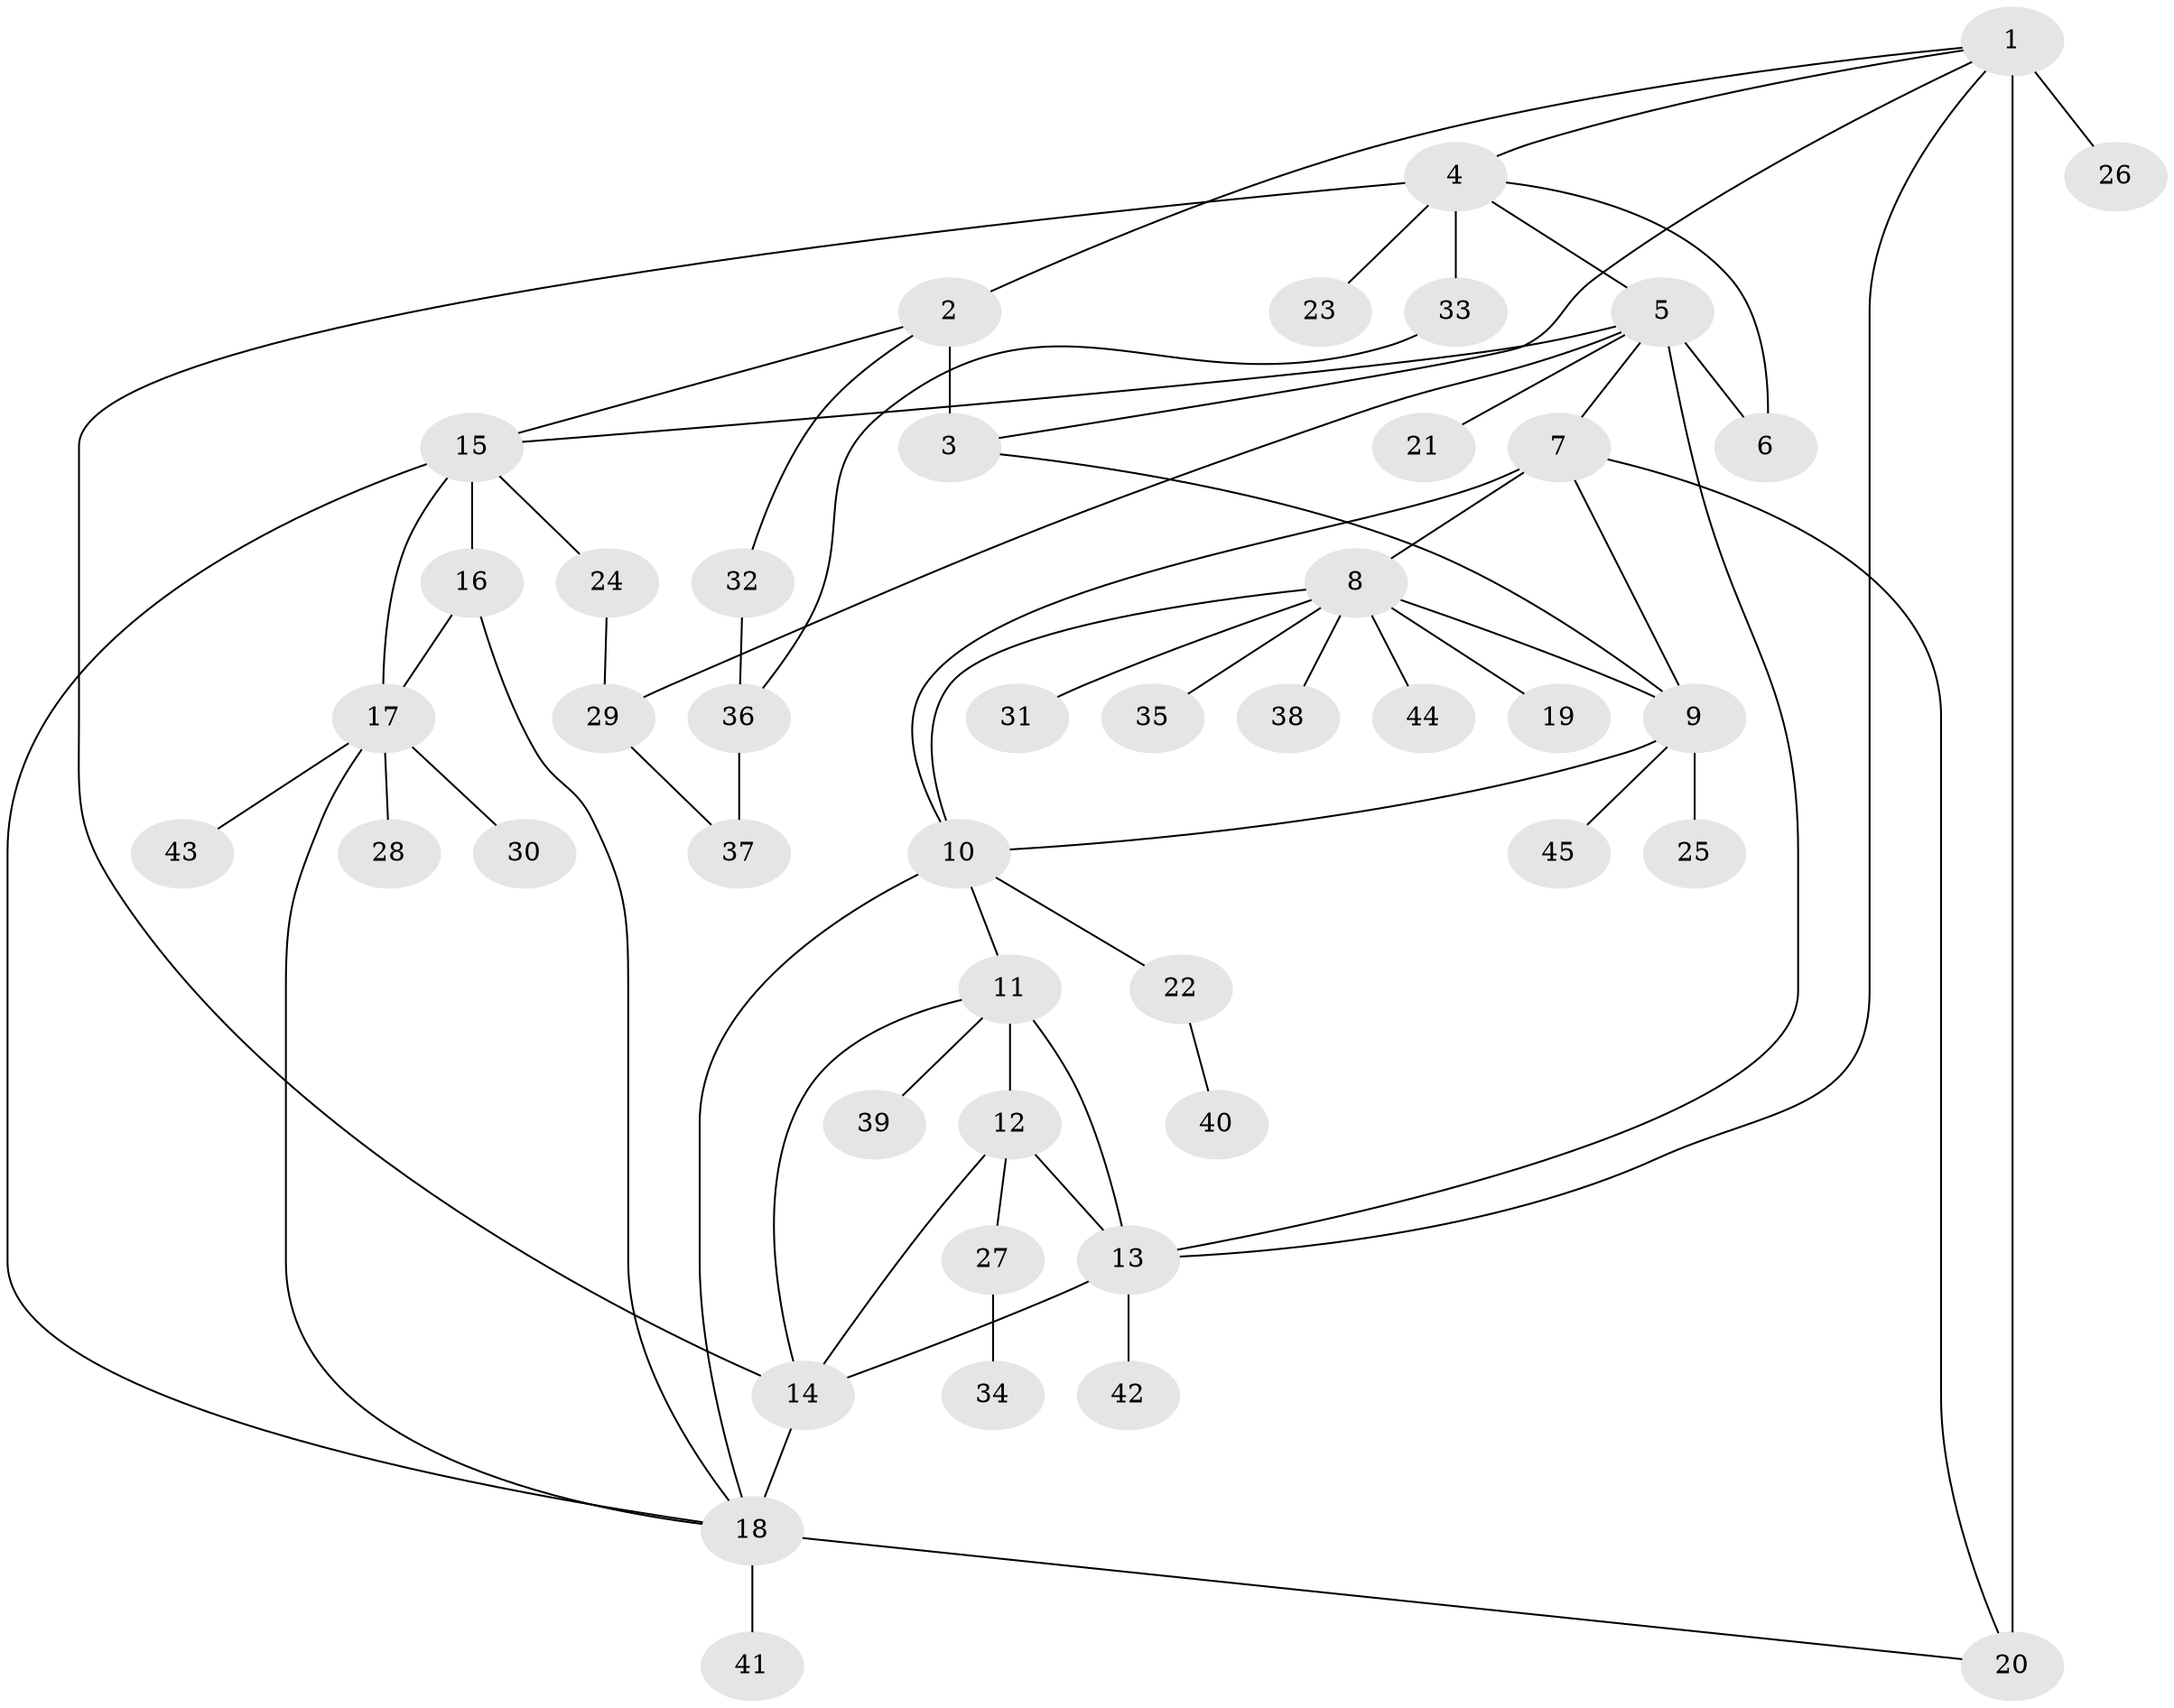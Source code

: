 // original degree distribution, {16: 0.011111111111111112, 6: 0.03333333333333333, 4: 0.05555555555555555, 3: 0.044444444444444446, 8: 0.011111111111111112, 7: 0.05555555555555555, 9: 0.022222222222222223, 5: 0.03333333333333333, 10: 0.011111111111111112, 1: 0.5555555555555556, 2: 0.16666666666666666}
// Generated by graph-tools (version 1.1) at 2025/37/03/09/25 02:37:27]
// undirected, 45 vertices, 67 edges
graph export_dot {
graph [start="1"]
  node [color=gray90,style=filled];
  1;
  2;
  3;
  4;
  5;
  6;
  7;
  8;
  9;
  10;
  11;
  12;
  13;
  14;
  15;
  16;
  17;
  18;
  19;
  20;
  21;
  22;
  23;
  24;
  25;
  26;
  27;
  28;
  29;
  30;
  31;
  32;
  33;
  34;
  35;
  36;
  37;
  38;
  39;
  40;
  41;
  42;
  43;
  44;
  45;
  1 -- 2 [weight=1.0];
  1 -- 3 [weight=2.0];
  1 -- 4 [weight=1.0];
  1 -- 13 [weight=1.0];
  1 -- 20 [weight=9.0];
  1 -- 26 [weight=1.0];
  2 -- 3 [weight=2.0];
  2 -- 15 [weight=1.0];
  2 -- 32 [weight=1.0];
  3 -- 9 [weight=1.0];
  4 -- 5 [weight=2.0];
  4 -- 6 [weight=1.0];
  4 -- 14 [weight=1.0];
  4 -- 23 [weight=1.0];
  4 -- 33 [weight=1.0];
  5 -- 6 [weight=4.0];
  5 -- 7 [weight=1.0];
  5 -- 13 [weight=1.0];
  5 -- 15 [weight=1.0];
  5 -- 21 [weight=1.0];
  5 -- 29 [weight=1.0];
  7 -- 8 [weight=1.0];
  7 -- 9 [weight=1.0];
  7 -- 10 [weight=1.0];
  7 -- 20 [weight=1.0];
  8 -- 9 [weight=1.0];
  8 -- 10 [weight=1.0];
  8 -- 19 [weight=1.0];
  8 -- 31 [weight=1.0];
  8 -- 35 [weight=1.0];
  8 -- 38 [weight=1.0];
  8 -- 44 [weight=1.0];
  9 -- 10 [weight=1.0];
  9 -- 25 [weight=1.0];
  9 -- 45 [weight=1.0];
  10 -- 11 [weight=1.0];
  10 -- 18 [weight=1.0];
  10 -- 22 [weight=1.0];
  11 -- 12 [weight=4.0];
  11 -- 13 [weight=1.0];
  11 -- 14 [weight=1.0];
  11 -- 39 [weight=1.0];
  12 -- 13 [weight=1.0];
  12 -- 14 [weight=1.0];
  12 -- 27 [weight=1.0];
  13 -- 14 [weight=1.0];
  13 -- 42 [weight=1.0];
  14 -- 18 [weight=3.0];
  15 -- 16 [weight=2.0];
  15 -- 17 [weight=1.0];
  15 -- 18 [weight=1.0];
  15 -- 24 [weight=1.0];
  16 -- 17 [weight=1.0];
  16 -- 18 [weight=1.0];
  17 -- 18 [weight=1.0];
  17 -- 28 [weight=1.0];
  17 -- 30 [weight=1.0];
  17 -- 43 [weight=1.0];
  18 -- 20 [weight=1.0];
  18 -- 41 [weight=1.0];
  22 -- 40 [weight=1.0];
  24 -- 29 [weight=1.0];
  27 -- 34 [weight=1.0];
  29 -- 37 [weight=1.0];
  32 -- 36 [weight=1.0];
  33 -- 36 [weight=1.0];
  36 -- 37 [weight=3.0];
}
